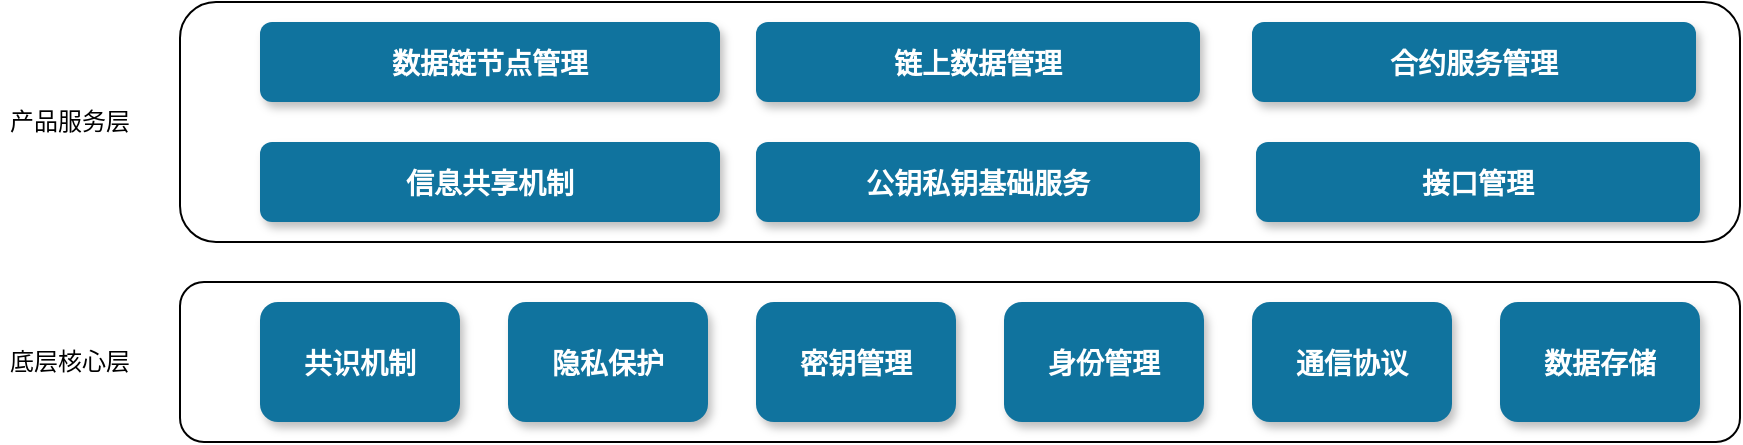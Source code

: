 <mxfile version="12.4.3" type="github" pages="1">
  <diagram name="Page-1" id="97916047-d0de-89f5-080d-49f4d83e522f">
    <mxGraphModel dx="972" dy="555" grid="1" gridSize="10" guides="1" tooltips="1" connect="1" arrows="1" fold="1" page="1" pageScale="1.5" pageWidth="1169" pageHeight="827" background="#ffffff" math="0" shadow="0">
      <root>
        <mxCell id="0"/>
        <mxCell id="1" parent="0"/>
        <mxCell id="pRN-TT8wtIXPN9VYFTIj-55" value="" style="rounded=1;whiteSpace=wrap;html=1;" vertex="1" parent="1">
          <mxGeometry x="400" y="830" width="780" height="80" as="geometry"/>
        </mxCell>
        <mxCell id="12" value="数据存储" style="rounded=1;fillColor=#10739E;strokeColor=none;shadow=1;gradientColor=none;fontStyle=1;fontColor=#FFFFFF;fontSize=14;" parent="1" vertex="1">
          <mxGeometry x="1060" y="840" width="100" height="60" as="geometry"/>
        </mxCell>
        <mxCell id="pRN-TT8wtIXPN9VYFTIj-56" value="通信协议" style="rounded=1;fillColor=#10739E;strokeColor=none;shadow=1;gradientColor=none;fontStyle=1;fontColor=#FFFFFF;fontSize=14;" vertex="1" parent="1">
          <mxGeometry x="936" y="840" width="100" height="60" as="geometry"/>
        </mxCell>
        <mxCell id="pRN-TT8wtIXPN9VYFTIj-57" value="共识机制" style="rounded=1;fillColor=#10739E;strokeColor=none;shadow=1;gradientColor=none;fontStyle=1;fontColor=#FFFFFF;fontSize=14;" vertex="1" parent="1">
          <mxGeometry x="440" y="840" width="100" height="60" as="geometry"/>
        </mxCell>
        <mxCell id="pRN-TT8wtIXPN9VYFTIj-58" value="隐私保护" style="rounded=1;fillColor=#10739E;strokeColor=none;shadow=1;gradientColor=none;fontStyle=1;fontColor=#FFFFFF;fontSize=14;" vertex="1" parent="1">
          <mxGeometry x="564" y="840" width="100" height="60" as="geometry"/>
        </mxCell>
        <mxCell id="pRN-TT8wtIXPN9VYFTIj-59" value="密钥管理" style="rounded=1;fillColor=#10739E;strokeColor=none;shadow=1;gradientColor=none;fontStyle=1;fontColor=#FFFFFF;fontSize=14;" vertex="1" parent="1">
          <mxGeometry x="688" y="840" width="100" height="60" as="geometry"/>
        </mxCell>
        <mxCell id="pRN-TT8wtIXPN9VYFTIj-60" value="身份管理" style="rounded=1;fillColor=#10739E;strokeColor=none;shadow=1;gradientColor=none;fontStyle=1;fontColor=#FFFFFF;fontSize=14;" vertex="1" parent="1">
          <mxGeometry x="812" y="840" width="100" height="60" as="geometry"/>
        </mxCell>
        <mxCell id="pRN-TT8wtIXPN9VYFTIj-61" value="底层核心层" style="text;html=1;strokeColor=none;fillColor=none;align=center;verticalAlign=middle;whiteSpace=wrap;rounded=0;" vertex="1" parent="1">
          <mxGeometry x="310" y="860" width="70" height="20" as="geometry"/>
        </mxCell>
        <mxCell id="pRN-TT8wtIXPN9VYFTIj-62" value="" style="rounded=1;whiteSpace=wrap;html=1;" vertex="1" parent="1">
          <mxGeometry x="400" y="690" width="780" height="120" as="geometry"/>
        </mxCell>
        <mxCell id="pRN-TT8wtIXPN9VYFTIj-63" value="数据链节点管理" style="rounded=1;fillColor=#10739E;strokeColor=none;shadow=1;gradientColor=none;fontStyle=1;fontColor=#FFFFFF;fontSize=14;" vertex="1" parent="1">
          <mxGeometry x="440" y="700" width="230" height="40" as="geometry"/>
        </mxCell>
        <mxCell id="pRN-TT8wtIXPN9VYFTIj-64" value="链上数据管理" style="rounded=1;fillColor=#10739E;strokeColor=none;shadow=1;gradientColor=none;fontStyle=1;fontColor=#FFFFFF;fontSize=14;" vertex="1" parent="1">
          <mxGeometry x="688" y="700" width="222" height="40" as="geometry"/>
        </mxCell>
        <mxCell id="pRN-TT8wtIXPN9VYFTIj-65" value="合约服务管理" style="rounded=1;fillColor=#10739E;strokeColor=none;shadow=1;gradientColor=none;fontStyle=1;fontColor=#FFFFFF;fontSize=14;" vertex="1" parent="1">
          <mxGeometry x="936" y="700" width="222" height="40" as="geometry"/>
        </mxCell>
        <mxCell id="pRN-TT8wtIXPN9VYFTIj-66" value="信息共享机制" style="rounded=1;fillColor=#10739E;strokeColor=none;shadow=1;gradientColor=none;fontStyle=1;fontColor=#FFFFFF;fontSize=14;" vertex="1" parent="1">
          <mxGeometry x="440" y="760" width="230" height="40" as="geometry"/>
        </mxCell>
        <mxCell id="pRN-TT8wtIXPN9VYFTIj-67" value="公钥私钥基础服务" style="rounded=1;fillColor=#10739E;strokeColor=none;shadow=1;gradientColor=none;fontStyle=1;fontColor=#FFFFFF;fontSize=14;" vertex="1" parent="1">
          <mxGeometry x="688" y="760" width="222" height="40" as="geometry"/>
        </mxCell>
        <mxCell id="pRN-TT8wtIXPN9VYFTIj-68" value="接口管理" style="rounded=1;fillColor=#10739E;strokeColor=none;shadow=1;gradientColor=none;fontStyle=1;fontColor=#FFFFFF;fontSize=14;" vertex="1" parent="1">
          <mxGeometry x="938" y="760" width="222" height="40" as="geometry"/>
        </mxCell>
        <mxCell id="pRN-TT8wtIXPN9VYFTIj-69" value="产品服务层" style="text;html=1;strokeColor=none;fillColor=none;align=center;verticalAlign=middle;whiteSpace=wrap;rounded=0;" vertex="1" parent="1">
          <mxGeometry x="310" y="740" width="70" height="20" as="geometry"/>
        </mxCell>
      </root>
    </mxGraphModel>
  </diagram>
</mxfile>
